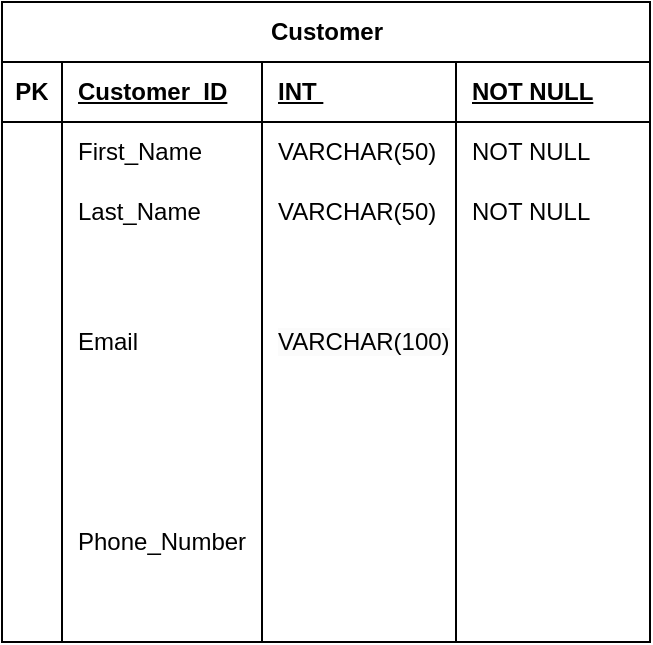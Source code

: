 <mxfile version="24.7.17">
  <diagram id="R2lEEEUBdFMjLlhIrx00" name="Page-1">
    <mxGraphModel dx="1006" dy="630" grid="1" gridSize="10" guides="1" tooltips="1" connect="1" arrows="1" fold="1" page="1" pageScale="1" pageWidth="850" pageHeight="1100" math="0" shadow="0" extFonts="Permanent Marker^https://fonts.googleapis.com/css?family=Permanent+Marker">
      <root>
        <mxCell id="0" />
        <mxCell id="1" parent="0" />
        <mxCell id="eVJnwdI6YLd-siP6mQA4-1" value="Customer" style="shape=table;startSize=30;container=1;collapsible=1;childLayout=tableLayout;fixedRows=1;rowLines=0;fontStyle=1;align=center;resizeLast=1;html=1;" vertex="1" parent="1">
          <mxGeometry x="50" y="30" width="324" height="320" as="geometry">
            <mxRectangle x="50" y="30" width="90" height="30" as="alternateBounds" />
          </mxGeometry>
        </mxCell>
        <mxCell id="eVJnwdI6YLd-siP6mQA4-2" value="" style="shape=tableRow;horizontal=0;startSize=0;swimlaneHead=0;swimlaneBody=0;fillColor=none;collapsible=0;dropTarget=0;points=[[0,0.5],[1,0.5]];portConstraint=eastwest;top=0;left=0;right=0;bottom=1;" vertex="1" parent="eVJnwdI6YLd-siP6mQA4-1">
          <mxGeometry y="30" width="324" height="30" as="geometry" />
        </mxCell>
        <mxCell id="eVJnwdI6YLd-siP6mQA4-3" value="PK" style="shape=partialRectangle;connectable=0;fillColor=none;top=0;left=0;bottom=0;right=0;fontStyle=1;overflow=hidden;whiteSpace=wrap;html=1;" vertex="1" parent="eVJnwdI6YLd-siP6mQA4-2">
          <mxGeometry width="30" height="30" as="geometry">
            <mxRectangle width="30" height="30" as="alternateBounds" />
          </mxGeometry>
        </mxCell>
        <mxCell id="eVJnwdI6YLd-siP6mQA4-4" value="Customer_ID" style="shape=partialRectangle;connectable=0;fillColor=none;top=0;left=0;bottom=0;right=0;align=left;spacingLeft=6;fontStyle=5;overflow=hidden;whiteSpace=wrap;html=1;" vertex="1" parent="eVJnwdI6YLd-siP6mQA4-2">
          <mxGeometry x="30" width="100" height="30" as="geometry">
            <mxRectangle width="100" height="30" as="alternateBounds" />
          </mxGeometry>
        </mxCell>
        <mxCell id="eVJnwdI6YLd-siP6mQA4-14" value="INT&amp;nbsp;" style="shape=partialRectangle;connectable=0;fillColor=none;top=0;left=0;bottom=0;right=0;align=left;spacingLeft=6;fontStyle=5;overflow=hidden;whiteSpace=wrap;html=1;" vertex="1" parent="eVJnwdI6YLd-siP6mQA4-2">
          <mxGeometry x="130" width="97" height="30" as="geometry">
            <mxRectangle width="97" height="30" as="alternateBounds" />
          </mxGeometry>
        </mxCell>
        <mxCell id="eVJnwdI6YLd-siP6mQA4-22" value="NOT NULL" style="shape=partialRectangle;connectable=0;fillColor=none;top=0;left=0;bottom=0;right=0;align=left;spacingLeft=6;fontStyle=5;overflow=hidden;whiteSpace=wrap;html=1;" vertex="1" parent="eVJnwdI6YLd-siP6mQA4-2">
          <mxGeometry x="227" width="97" height="30" as="geometry">
            <mxRectangle width="97" height="30" as="alternateBounds" />
          </mxGeometry>
        </mxCell>
        <mxCell id="eVJnwdI6YLd-siP6mQA4-5" value="" style="shape=tableRow;horizontal=0;startSize=0;swimlaneHead=0;swimlaneBody=0;fillColor=none;collapsible=0;dropTarget=0;points=[[0,0.5],[1,0.5]];portConstraint=eastwest;top=0;left=0;right=0;bottom=0;" vertex="1" parent="eVJnwdI6YLd-siP6mQA4-1">
          <mxGeometry y="60" width="324" height="30" as="geometry" />
        </mxCell>
        <mxCell id="eVJnwdI6YLd-siP6mQA4-6" value="" style="shape=partialRectangle;connectable=0;fillColor=none;top=0;left=0;bottom=0;right=0;editable=1;overflow=hidden;whiteSpace=wrap;html=1;" vertex="1" parent="eVJnwdI6YLd-siP6mQA4-5">
          <mxGeometry width="30" height="30" as="geometry">
            <mxRectangle width="30" height="30" as="alternateBounds" />
          </mxGeometry>
        </mxCell>
        <mxCell id="eVJnwdI6YLd-siP6mQA4-7" value="First_Name" style="shape=partialRectangle;connectable=0;fillColor=none;top=0;left=0;bottom=0;right=0;align=left;spacingLeft=6;overflow=hidden;whiteSpace=wrap;html=1;" vertex="1" parent="eVJnwdI6YLd-siP6mQA4-5">
          <mxGeometry x="30" width="100" height="30" as="geometry">
            <mxRectangle width="100" height="30" as="alternateBounds" />
          </mxGeometry>
        </mxCell>
        <mxCell id="eVJnwdI6YLd-siP6mQA4-15" value="VARCHAR(50)" style="shape=partialRectangle;connectable=0;fillColor=none;top=0;left=0;bottom=0;right=0;align=left;spacingLeft=6;overflow=hidden;whiteSpace=wrap;html=1;" vertex="1" parent="eVJnwdI6YLd-siP6mQA4-5">
          <mxGeometry x="130" width="97" height="30" as="geometry">
            <mxRectangle width="97" height="30" as="alternateBounds" />
          </mxGeometry>
        </mxCell>
        <mxCell id="eVJnwdI6YLd-siP6mQA4-23" value="NOT NULL&lt;span style=&quot;white-space: pre;&quot;&gt;&#x9;&lt;/span&gt;" style="shape=partialRectangle;connectable=0;fillColor=none;top=0;left=0;bottom=0;right=0;align=left;spacingLeft=6;overflow=hidden;whiteSpace=wrap;html=1;" vertex="1" parent="eVJnwdI6YLd-siP6mQA4-5">
          <mxGeometry x="227" width="97" height="30" as="geometry">
            <mxRectangle width="97" height="30" as="alternateBounds" />
          </mxGeometry>
        </mxCell>
        <mxCell id="eVJnwdI6YLd-siP6mQA4-8" value="" style="shape=tableRow;horizontal=0;startSize=0;swimlaneHead=0;swimlaneBody=0;fillColor=none;collapsible=0;dropTarget=0;points=[[0,0.5],[1,0.5]];portConstraint=eastwest;top=0;left=0;right=0;bottom=0;" vertex="1" parent="eVJnwdI6YLd-siP6mQA4-1">
          <mxGeometry y="90" width="324" height="30" as="geometry" />
        </mxCell>
        <mxCell id="eVJnwdI6YLd-siP6mQA4-9" value="" style="shape=partialRectangle;connectable=0;fillColor=none;top=0;left=0;bottom=0;right=0;editable=1;overflow=hidden;whiteSpace=wrap;html=1;" vertex="1" parent="eVJnwdI6YLd-siP6mQA4-8">
          <mxGeometry width="30" height="30" as="geometry">
            <mxRectangle width="30" height="30" as="alternateBounds" />
          </mxGeometry>
        </mxCell>
        <mxCell id="eVJnwdI6YLd-siP6mQA4-10" value="Last_Name" style="shape=partialRectangle;connectable=0;fillColor=none;top=0;left=0;bottom=0;right=0;align=left;spacingLeft=6;overflow=hidden;whiteSpace=wrap;html=1;" vertex="1" parent="eVJnwdI6YLd-siP6mQA4-8">
          <mxGeometry x="30" width="100" height="30" as="geometry">
            <mxRectangle width="100" height="30" as="alternateBounds" />
          </mxGeometry>
        </mxCell>
        <mxCell id="eVJnwdI6YLd-siP6mQA4-16" value="VARCHAR(50)" style="shape=partialRectangle;connectable=0;fillColor=none;top=0;left=0;bottom=0;right=0;align=left;spacingLeft=6;overflow=hidden;whiteSpace=wrap;html=1;" vertex="1" parent="eVJnwdI6YLd-siP6mQA4-8">
          <mxGeometry x="130" width="97" height="30" as="geometry">
            <mxRectangle width="97" height="30" as="alternateBounds" />
          </mxGeometry>
        </mxCell>
        <mxCell id="eVJnwdI6YLd-siP6mQA4-24" value="NOT NULL" style="shape=partialRectangle;connectable=0;fillColor=none;top=0;left=0;bottom=0;right=0;align=left;spacingLeft=6;overflow=hidden;whiteSpace=wrap;html=1;" vertex="1" parent="eVJnwdI6YLd-siP6mQA4-8">
          <mxGeometry x="227" width="97" height="30" as="geometry">
            <mxRectangle width="97" height="30" as="alternateBounds" />
          </mxGeometry>
        </mxCell>
        <mxCell id="eVJnwdI6YLd-siP6mQA4-11" value="" style="shape=tableRow;horizontal=0;startSize=0;swimlaneHead=0;swimlaneBody=0;fillColor=none;collapsible=0;dropTarget=0;points=[[0,0.5],[1,0.5]];portConstraint=eastwest;top=0;left=0;right=0;bottom=0;" vertex="1" parent="eVJnwdI6YLd-siP6mQA4-1">
          <mxGeometry y="120" width="324" height="100" as="geometry" />
        </mxCell>
        <mxCell id="eVJnwdI6YLd-siP6mQA4-12" value="" style="shape=partialRectangle;connectable=0;fillColor=none;top=0;left=0;bottom=0;right=0;editable=1;overflow=hidden;whiteSpace=wrap;html=1;" vertex="1" parent="eVJnwdI6YLd-siP6mQA4-11">
          <mxGeometry width="30" height="100" as="geometry">
            <mxRectangle width="30" height="100" as="alternateBounds" />
          </mxGeometry>
        </mxCell>
        <mxCell id="eVJnwdI6YLd-siP6mQA4-13" value="Email" style="shape=partialRectangle;connectable=0;fillColor=none;top=0;left=0;bottom=0;right=0;align=left;spacingLeft=6;overflow=hidden;whiteSpace=wrap;html=1;" vertex="1" parent="eVJnwdI6YLd-siP6mQA4-11">
          <mxGeometry x="30" width="100" height="100" as="geometry">
            <mxRectangle width="100" height="100" as="alternateBounds" />
          </mxGeometry>
        </mxCell>
        <mxCell id="eVJnwdI6YLd-siP6mQA4-17" value="&lt;br&gt;&lt;span style=&quot;color: rgb(0, 0, 0); font-family: Helvetica; font-size: 12px; font-style: normal; font-variant-ligatures: normal; font-variant-caps: normal; font-weight: 400; letter-spacing: normal; orphans: 2; text-align: left; text-indent: 0px; text-transform: none; widows: 2; word-spacing: 0px; -webkit-text-stroke-width: 0px; white-space: normal; background-color: rgb(251, 251, 251); text-decoration-thickness: initial; text-decoration-style: initial; text-decoration-color: initial; display: inline !important; float: none;&quot;&gt;VARCHAR(100)&lt;/span&gt;&lt;div&gt;&lt;br/&gt;&lt;/div&gt;" style="shape=partialRectangle;connectable=0;fillColor=none;top=0;left=0;bottom=0;right=0;align=left;spacingLeft=6;overflow=hidden;whiteSpace=wrap;html=1;" vertex="1" parent="eVJnwdI6YLd-siP6mQA4-11">
          <mxGeometry x="130" width="97" height="100" as="geometry">
            <mxRectangle width="97" height="100" as="alternateBounds" />
          </mxGeometry>
        </mxCell>
        <mxCell id="eVJnwdI6YLd-siP6mQA4-25" style="shape=partialRectangle;connectable=0;fillColor=none;top=0;left=0;bottom=0;right=0;align=left;spacingLeft=6;overflow=hidden;whiteSpace=wrap;html=1;" vertex="1" parent="eVJnwdI6YLd-siP6mQA4-11">
          <mxGeometry x="227" width="97" height="100" as="geometry">
            <mxRectangle width="97" height="100" as="alternateBounds" />
          </mxGeometry>
        </mxCell>
        <mxCell id="eVJnwdI6YLd-siP6mQA4-18" style="shape=tableRow;horizontal=0;startSize=0;swimlaneHead=0;swimlaneBody=0;fillColor=none;collapsible=0;dropTarget=0;points=[[0,0.5],[1,0.5]];portConstraint=eastwest;top=0;left=0;right=0;bottom=0;" vertex="1" parent="eVJnwdI6YLd-siP6mQA4-1">
          <mxGeometry y="220" width="324" height="100" as="geometry" />
        </mxCell>
        <mxCell id="eVJnwdI6YLd-siP6mQA4-19" style="shape=partialRectangle;connectable=0;fillColor=none;top=0;left=0;bottom=0;right=0;editable=1;overflow=hidden;whiteSpace=wrap;html=1;" vertex="1" parent="eVJnwdI6YLd-siP6mQA4-18">
          <mxGeometry width="30" height="100" as="geometry">
            <mxRectangle width="30" height="100" as="alternateBounds" />
          </mxGeometry>
        </mxCell>
        <mxCell id="eVJnwdI6YLd-siP6mQA4-20" value="Phone_Number" style="shape=partialRectangle;connectable=0;fillColor=none;top=0;left=0;bottom=0;right=0;align=left;spacingLeft=6;overflow=hidden;whiteSpace=wrap;html=1;" vertex="1" parent="eVJnwdI6YLd-siP6mQA4-18">
          <mxGeometry x="30" width="100" height="100" as="geometry">
            <mxRectangle width="100" height="100" as="alternateBounds" />
          </mxGeometry>
        </mxCell>
        <mxCell id="eVJnwdI6YLd-siP6mQA4-21" style="shape=partialRectangle;connectable=0;fillColor=none;top=0;left=0;bottom=0;right=0;align=left;spacingLeft=6;overflow=hidden;whiteSpace=wrap;html=1;" vertex="1" parent="eVJnwdI6YLd-siP6mQA4-18">
          <mxGeometry x="130" width="97" height="100" as="geometry">
            <mxRectangle width="97" height="100" as="alternateBounds" />
          </mxGeometry>
        </mxCell>
        <mxCell id="eVJnwdI6YLd-siP6mQA4-26" style="shape=partialRectangle;connectable=0;fillColor=none;top=0;left=0;bottom=0;right=0;align=left;spacingLeft=6;overflow=hidden;whiteSpace=wrap;html=1;" vertex="1" parent="eVJnwdI6YLd-siP6mQA4-18">
          <mxGeometry x="227" width="97" height="100" as="geometry">
            <mxRectangle width="97" height="100" as="alternateBounds" />
          </mxGeometry>
        </mxCell>
      </root>
    </mxGraphModel>
  </diagram>
</mxfile>
